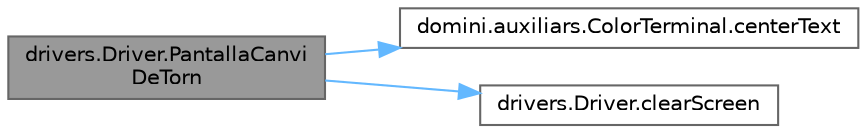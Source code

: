 digraph "drivers.Driver.PantallaCanviDeTorn"
{
 // INTERACTIVE_SVG=YES
 // LATEX_PDF_SIZE
  bgcolor="transparent";
  edge [fontname=Helvetica,fontsize=10,labelfontname=Helvetica,labelfontsize=10];
  node [fontname=Helvetica,fontsize=10,shape=box,height=0.2,width=0.4];
  rankdir="LR";
  Node1 [id="Node000001",label="drivers.Driver.PantallaCanvi\lDeTorn",height=0.2,width=0.4,color="gray40", fillcolor="grey60", style="filled", fontcolor="black",tooltip="Mostra la pantalla de canvi de torn donant temps per a que el jugador es retiri i no vegi la pantalla..."];
  Node1 -> Node2 [id="edge1_Node000001_Node000002",color="steelblue1",style="solid",tooltip=" "];
  Node2 [id="Node000002",label="domini.auxiliars.ColorTerminal.centerText",height=0.2,width=0.4,color="grey40", fillcolor="white", style="filled",URL="$classdomini_1_1auxiliars_1_1_color_terminal.html#a2fe2444decaa0df626b98d7e35637dbb",tooltip="Centra el text en una línia de la terminal."];
  Node1 -> Node3 [id="edge2_Node000001_Node000003",color="steelblue1",style="solid",tooltip=" "];
  Node3 [id="Node000003",label="drivers.Driver.clearScreen",height=0.2,width=0.4,color="grey40", fillcolor="white", style="filled",URL="$classdrivers_1_1_driver.html#a8bc044826a5994373681c23cc5555bce",tooltip="Neteja la pantalla del terminal."];
}
